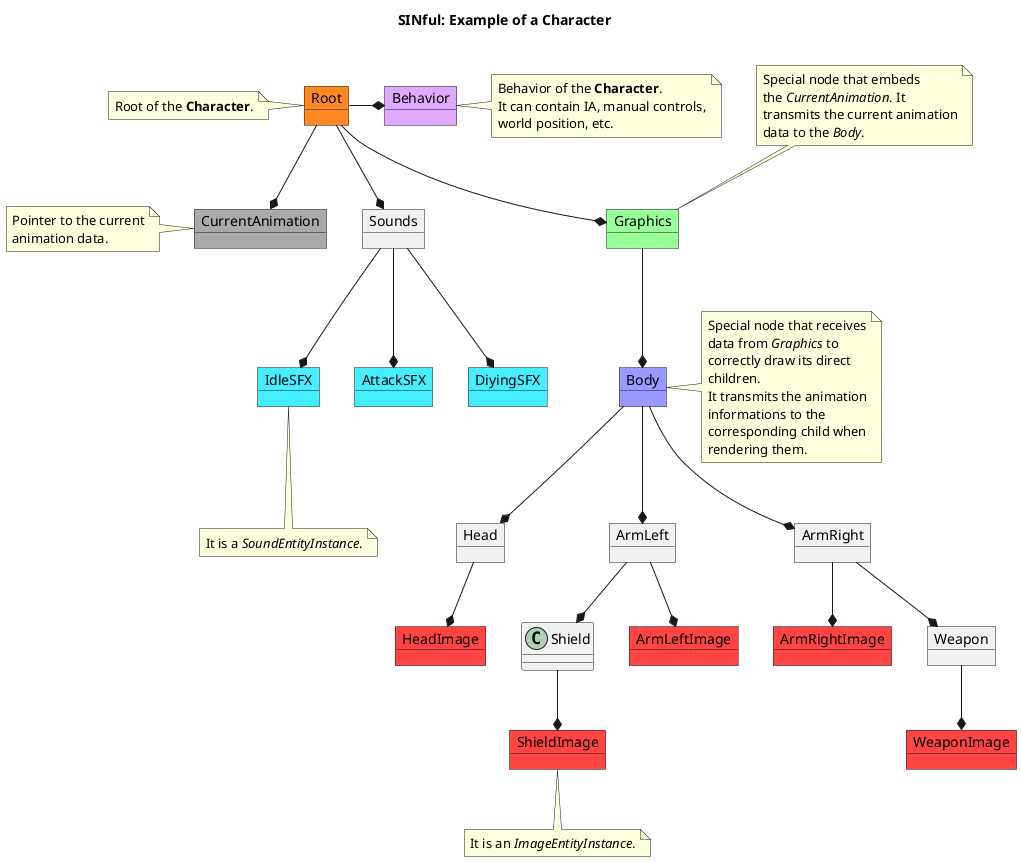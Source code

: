 @startuml
title SINful: Example of a Character\n

' Object definitions '
object Root             #FF8822
object Behavior         #DDAAFF
object Graphics         #99FF99
object Body             #9999FF
object CurrentAnimation #AAAAAA
object ArmRight
object Weapon
object Head
object ArmLeft
object ArmLeftImage     #FF4444
object ArmRightImage    #FF4444
object HeadImage        #FF4444
object ShieldImage      #FF4444
object WeaponImage      #FF4444
object Sounds
object IdleSFX          #44EEFF
object AttackSFX        #44EEFF
object DiyingSFX        #44EEFF

' Notes '
note left of Root:  Root of the <b>Character</b>.

note right of Behavior: Behavior of the <b>Character</b>.\nIt can contain IA, manual controls,\nworld position, etc.

note top of Graphics: Special node that embeds\nthe <i>CurrentAnimation</i>. It\ntransmits the current animation\ndata to the <i>Body</i>.

note right of Body: Special node that receives\ndata from <i>Graphics</i> to\ncorrectly draw its direct\nchildren.\nIt transmits the animation\ninformations to the\ncorresponding child when\nrendering them.

note left of CurrentAnimation: Pointer to the current\nanimation data.

note bottom of ShieldImage: It is an <i>ImageEntityInstance</i>.

note bottom of IdleSFX: It is a <i>SoundEntityInstance</i>.

' Relationships '
Root            -*      Behavior
Root            --*     Graphics
Root            --*     Sounds
Root            --*     CurrentAnimation

Graphics        --*     Body
Body            --*     ArmLeft
Body            --*     ArmRight
Body            --*     Head
ArmLeft         --*     Shield
ArmRight        --*     Weapon
Head            --*     HeadImage
ArmLeft         --*     ArmLeftImage
ArmRight        --*     ArmRightImage
Weapon          --*     WeaponImage
Shield          --*     ShieldImage

Sounds          --*     IdleSFX
Sounds          --*     DiyingSFX
Sounds          --*     AttackSFX

@enduml
